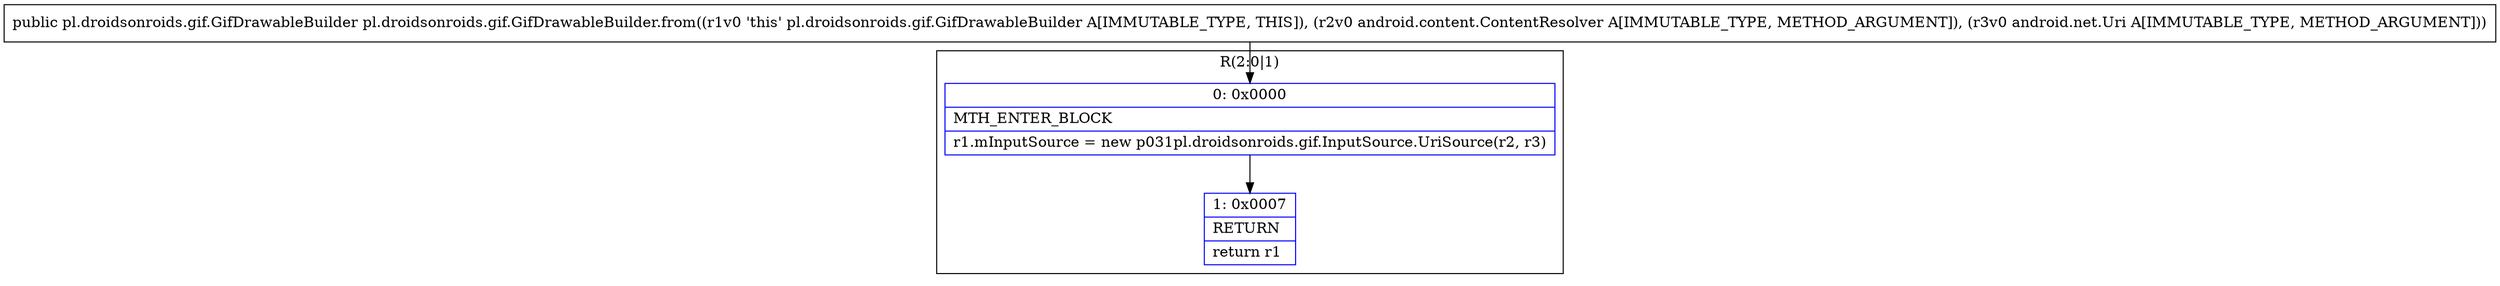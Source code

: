 digraph "CFG forpl.droidsonroids.gif.GifDrawableBuilder.from(Landroid\/content\/ContentResolver;Landroid\/net\/Uri;)Lpl\/droidsonroids\/gif\/GifDrawableBuilder;" {
subgraph cluster_Region_1813753660 {
label = "R(2:0|1)";
node [shape=record,color=blue];
Node_0 [shape=record,label="{0\:\ 0x0000|MTH_ENTER_BLOCK\l|r1.mInputSource = new p031pl.droidsonroids.gif.InputSource.UriSource(r2, r3)\l}"];
Node_1 [shape=record,label="{1\:\ 0x0007|RETURN\l|return r1\l}"];
}
MethodNode[shape=record,label="{public pl.droidsonroids.gif.GifDrawableBuilder pl.droidsonroids.gif.GifDrawableBuilder.from((r1v0 'this' pl.droidsonroids.gif.GifDrawableBuilder A[IMMUTABLE_TYPE, THIS]), (r2v0 android.content.ContentResolver A[IMMUTABLE_TYPE, METHOD_ARGUMENT]), (r3v0 android.net.Uri A[IMMUTABLE_TYPE, METHOD_ARGUMENT])) }"];
MethodNode -> Node_0;
Node_0 -> Node_1;
}

